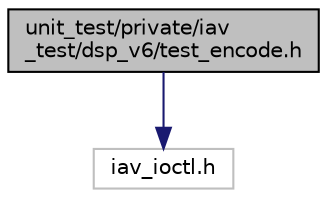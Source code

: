 digraph "unit_test/private/iav_test/dsp_v6/test_encode.h"
{
 // INTERACTIVE_SVG=YES
 // LATEX_PDF_SIZE
  bgcolor="transparent";
  edge [fontname="Helvetica",fontsize="10",labelfontname="Helvetica",labelfontsize="10"];
  node [fontname="Helvetica",fontsize="10",shape=record];
  Node1 [label="unit_test/private/iav\l_test/dsp_v6/test_encode.h",height=0.2,width=0.4,color="black", fillcolor="grey75", style="filled", fontcolor="black",tooltip="This header file defines some options for test_encode."];
  Node1 -> Node2 [color="midnightblue",fontsize="10",style="solid",fontname="Helvetica"];
  Node2 [label="iav_ioctl.h",height=0.2,width=0.4,color="grey75",tooltip=" "];
}
